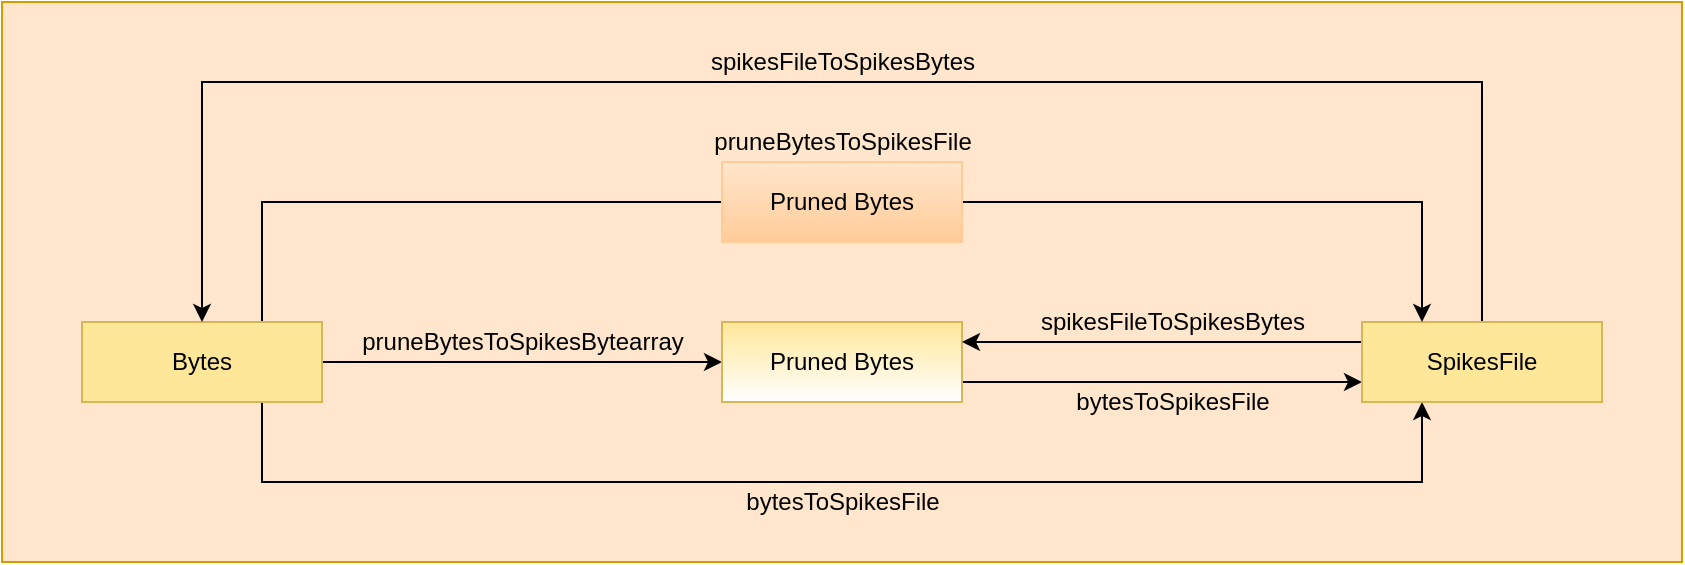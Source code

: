<mxfile version="15.4.0" type="device"><diagram id="gbdoHG7DYoObafA8qy7z" name="Page-1"><mxGraphModel dx="2193" dy="1419" grid="1" gridSize="10" guides="1" tooltips="1" connect="1" arrows="1" fold="1" page="1" pageScale="1" pageWidth="1169" pageHeight="827" math="0" shadow="0"><root><mxCell id="0"/><mxCell id="1" parent="0"/><mxCell id="UP5ydABZrqn7t4kfzbVr-8" value="" style="rounded=0;whiteSpace=wrap;html=1;fillColor=#ffe6cc;strokeColor=#d79b00;" parent="1" vertex="1"><mxGeometry x="-40" y="-80" width="840" height="280" as="geometry"/></mxCell><mxCell id="EBVxOFxFJdW29AptssY--4" style="edgeStyle=orthogonalEdgeStyle;rounded=0;orthogonalLoop=1;jettySize=auto;html=1;exitX=1;exitY=0.5;exitDx=0;exitDy=0;" parent="1" source="EBVxOFxFJdW29AptssY--1" target="EBVxOFxFJdW29AptssY--2" edge="1"><mxGeometry relative="1" as="geometry"/></mxCell><mxCell id="UP5ydABZrqn7t4kfzbVr-3" style="edgeStyle=orthogonalEdgeStyle;rounded=0;orthogonalLoop=1;jettySize=auto;html=1;exitX=0.75;exitY=0;exitDx=0;exitDy=0;entryX=0;entryY=0.5;entryDx=0;entryDy=0;endArrow=none;endFill=0;" parent="1" source="EBVxOFxFJdW29AptssY--1" target="EBVxOFxFJdW29AptssY--12" edge="1"><mxGeometry relative="1" as="geometry"/></mxCell><mxCell id="UP5ydABZrqn7t4kfzbVr-7" style="edgeStyle=orthogonalEdgeStyle;rounded=0;orthogonalLoop=1;jettySize=auto;html=1;exitX=0.75;exitY=1;exitDx=0;exitDy=0;entryX=0.25;entryY=1;entryDx=0;entryDy=0;endArrow=classic;endFill=1;" parent="1" source="EBVxOFxFJdW29AptssY--1" target="EBVxOFxFJdW29AptssY--3" edge="1"><mxGeometry relative="1" as="geometry"><Array as="points"><mxPoint x="90" y="160"/><mxPoint x="670" y="160"/></Array></mxGeometry></mxCell><mxCell id="EBVxOFxFJdW29AptssY--1" value="Bytes" style="rounded=0;whiteSpace=wrap;html=1;fillColor=#FFE799;strokeColor=#d6b656;" parent="1" vertex="1"><mxGeometry y="80" width="120" height="40" as="geometry"/></mxCell><mxCell id="UP5ydABZrqn7t4kfzbVr-13" style="edgeStyle=orthogonalEdgeStyle;rounded=0;orthogonalLoop=1;jettySize=auto;html=1;exitX=1;exitY=0.75;exitDx=0;exitDy=0;entryX=0;entryY=0.75;entryDx=0;entryDy=0;fontFamily=Georgia;fontSize=26;endArrow=classic;endFill=1;" parent="1" source="EBVxOFxFJdW29AptssY--2" target="EBVxOFxFJdW29AptssY--3" edge="1"><mxGeometry relative="1" as="geometry"/></mxCell><mxCell id="EBVxOFxFJdW29AptssY--2" value="Pruned Bytes" style="rounded=0;whiteSpace=wrap;html=1;fillColor=#FFE799;strokeColor=#d6b656;gradientColor=#ffffff;" parent="1" vertex="1"><mxGeometry x="320" y="80" width="120" height="40" as="geometry"/></mxCell><mxCell id="UP5ydABZrqn7t4kfzbVr-5" style="edgeStyle=orthogonalEdgeStyle;rounded=0;orthogonalLoop=1;jettySize=auto;html=1;exitX=0.5;exitY=0;exitDx=0;exitDy=0;entryX=0.5;entryY=0;entryDx=0;entryDy=0;endArrow=classic;endFill=1;" parent="1" source="EBVxOFxFJdW29AptssY--3" target="EBVxOFxFJdW29AptssY--1" edge="1"><mxGeometry relative="1" as="geometry"><Array as="points"><mxPoint x="700" y="-40"/><mxPoint x="60" y="-40"/></Array></mxGeometry></mxCell><mxCell id="UP5ydABZrqn7t4kfzbVr-11" style="edgeStyle=orthogonalEdgeStyle;rounded=0;orthogonalLoop=1;jettySize=auto;html=1;exitX=0;exitY=0.25;exitDx=0;exitDy=0;entryX=1;entryY=0.25;entryDx=0;entryDy=0;fontFamily=Georgia;fontSize=26;endArrow=classic;endFill=1;" parent="1" source="EBVxOFxFJdW29AptssY--3" target="EBVxOFxFJdW29AptssY--2" edge="1"><mxGeometry relative="1" as="geometry"/></mxCell><mxCell id="EBVxOFxFJdW29AptssY--3" value="SpikesFile" style="rounded=0;whiteSpace=wrap;html=1;fillColor=#FFE799;strokeColor=#d6b656;" parent="1" vertex="1"><mxGeometry x="640" y="80" width="120" height="40" as="geometry"/></mxCell><mxCell id="EBVxOFxFJdW29AptssY--7" value="bytesToSpikesFile" style="text;html=1;align=center;verticalAlign=middle;resizable=0;points=[];autosize=1;strokeColor=none;fillColor=none;" parent="1" vertex="1"><mxGeometry x="325" y="160" width="110" height="20" as="geometry"/></mxCell><mxCell id="EBVxOFxFJdW29AptssY--9" value="pruneBytesToSpikesBytearray" style="text;html=1;align=center;verticalAlign=middle;resizable=0;points=[];autosize=1;strokeColor=none;fillColor=none;" parent="1" vertex="1"><mxGeometry x="130" y="80" width="180" height="20" as="geometry"/></mxCell><mxCell id="EBVxOFxFJdW29AptssY--11" value="pruneBytesToSpikesFile" style="text;html=1;align=center;verticalAlign=middle;resizable=0;points=[];autosize=1;strokeColor=none;fillColor=none;" parent="1" vertex="1"><mxGeometry x="310" y="-20" width="140" height="20" as="geometry"/></mxCell><mxCell id="UP5ydABZrqn7t4kfzbVr-4" style="edgeStyle=orthogonalEdgeStyle;rounded=0;orthogonalLoop=1;jettySize=auto;html=1;exitX=1;exitY=0.5;exitDx=0;exitDy=0;entryX=0.25;entryY=0;entryDx=0;entryDy=0;" parent="1" source="EBVxOFxFJdW29AptssY--12" target="EBVxOFxFJdW29AptssY--3" edge="1"><mxGeometry relative="1" as="geometry"/></mxCell><mxCell id="EBVxOFxFJdW29AptssY--12" value="Pruned Bytes" style="rounded=0;whiteSpace=wrap;html=1;fillColor=#FFE6CC;strokeColor=#FFCC99;strokeWidth=1;gradientColor=#FFCC99;" parent="1" vertex="1"><mxGeometry x="320" width="120" height="40" as="geometry"/></mxCell><mxCell id="EBVxOFxFJdW29AptssY--16" value="spikesFileToSpikesBytes" style="text;html=1;align=center;verticalAlign=middle;resizable=0;points=[];autosize=1;strokeColor=none;fillColor=none;" parent="1" vertex="1"><mxGeometry x="470" y="70" width="150" height="20" as="geometry"/></mxCell><mxCell id="UP5ydABZrqn7t4kfzbVr-2" value="spikesFileToSpikesBytes" style="text;html=1;align=center;verticalAlign=middle;resizable=0;points=[];autosize=1;strokeColor=none;fillColor=none;" parent="1" vertex="1"><mxGeometry x="305" y="-60" width="150" height="20" as="geometry"/></mxCell><mxCell id="UP5ydABZrqn7t4kfzbVr-14" value="bytesToSpikesFile" style="text;html=1;align=center;verticalAlign=middle;resizable=0;points=[];autosize=1;strokeColor=none;fillColor=none;" parent="1" vertex="1"><mxGeometry x="490" y="110" width="110" height="20" as="geometry"/></mxCell></root></mxGraphModel></diagram></mxfile>
